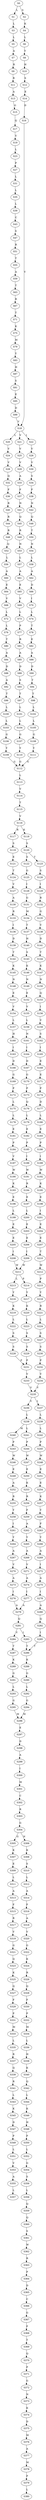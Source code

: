 strict digraph  {
	S0 -> S1 [ label = L ];
	S0 -> S2 [ label = S ];
	S1 -> S3 [ label = L ];
	S2 -> S4 [ label = K ];
	S3 -> S5 [ label = L ];
	S4 -> S6 [ label = L ];
	S5 -> S7 [ label = A ];
	S6 -> S8 [ label = Y ];
	S7 -> S9 [ label = R ];
	S8 -> S10 [ label = H ];
	S9 -> S11 [ label = R ];
	S10 -> S12 [ label = S ];
	S11 -> S13 [ label = A ];
	S12 -> S14 [ label = E ];
	S13 -> S15 [ label = G ];
	S14 -> S16 [ label = D ];
	S15 -> S17 [ label = Q ];
	S16 -> S18 [ label = V ];
	S17 -> S19 [ label = V ];
	S18 -> S20 [ label = L ];
	S18 -> S21 [ label = V ];
	S18 -> S22 [ label = I ];
	S19 -> S23 [ label = L ];
	S20 -> S24 [ label = V ];
	S21 -> S25 [ label = V ];
	S22 -> S26 [ label = V ];
	S23 -> S27 [ label = P ];
	S24 -> S28 [ label = V ];
	S25 -> S29 [ label = V ];
	S26 -> S30 [ label = V ];
	S27 -> S31 [ label = L ];
	S28 -> S32 [ label = Q ];
	S29 -> S33 [ label = A ];
	S30 -> S34 [ label = S ];
	S31 -> S35 [ label = L ];
	S32 -> S36 [ label = F ];
	S33 -> S37 [ label = F ];
	S34 -> S38 [ label = F ];
	S35 -> S39 [ label = L ];
	S36 -> S40 [ label = R ];
	S37 -> S41 [ label = N ];
	S38 -> S42 [ label = N ];
	S39 -> S43 [ label = C ];
	S40 -> S44 [ label = R ];
	S41 -> S45 [ label = Q ];
	S42 -> S46 [ label = Q ];
	S43 -> S47 [ label = S ];
	S44 -> S48 [ label = R ];
	S45 -> S49 [ label = R ];
	S46 -> S50 [ label = T ];
	S47 -> S51 [ label = R ];
	S48 -> S52 [ label = Q ];
	S49 -> S53 [ label = N ];
	S50 -> S54 [ label = N ];
	S51 -> S55 [ label = T ];
	S52 -> S56 [ label = L ];
	S53 -> S57 [ label = L ];
	S54 -> S58 [ label = L ];
	S55 -> S59 [ label = A ];
	S56 -> S60 [ label = A ];
	S57 -> S61 [ label = A ];
	S58 -> S62 [ label = A ];
	S59 -> S63 [ label = T ];
	S60 -> S64 [ label = E ];
	S61 -> S65 [ label = E ];
	S62 -> S66 [ label = D ];
	S63 -> S67 [ label = R ];
	S64 -> S68 [ label = V ];
	S65 -> S69 [ label = V ];
	S66 -> S70 [ label = I ];
	S67 -> S71 [ label = T ];
	S68 -> S72 [ label = L ];
	S69 -> S73 [ label = L ];
	S70 -> S74 [ label = L ];
	S71 -> S75 [ label = K ];
	S72 -> S76 [ label = L ];
	S73 -> S77 [ label = P ];
	S74 -> S78 [ label = T ];
	S75 -> S79 [ label = M ];
	S76 -> S80 [ label = T ];
	S77 -> S81 [ label = R ];
	S78 -> S82 [ label = E ];
	S79 -> S83 [ label = Y ];
	S80 -> S84 [ label = A ];
	S81 -> S85 [ label = A ];
	S82 -> S86 [ label = A ];
	S83 -> S87 [ label = H ];
	S84 -> S88 [ label = D ];
	S85 -> S89 [ label = D ];
	S86 -> S90 [ label = D ];
	S87 -> S91 [ label = S ];
	S88 -> S92 [ label = A ];
	S89 -> S93 [ label = S ];
	S90 -> S94 [ label = T ];
	S91 -> S95 [ label = E ];
	S92 -> S96 [ label = T ];
	S93 -> S97 [ label = T ];
	S94 -> S98 [ label = T ];
	S95 -> S99 [ label = D ];
	S96 -> S100 [ label = L ];
	S97 -> S101 [ label = L ];
	S98 -> S102 [ label = L ];
	S99 -> S18 [ label = V ];
	S100 -> S103 [ label = L ];
	S101 -> S104 [ label = L ];
	S102 -> S105 [ label = L ];
	S103 -> S106 [ label = G ];
	S104 -> S107 [ label = G ];
	S105 -> S108 [ label = G ];
	S106 -> S109 [ label = Y ];
	S107 -> S110 [ label = Y ];
	S108 -> S111 [ label = Y ];
	S109 -> S112 [ label = G ];
	S110 -> S112 [ label = G ];
	S111 -> S112 [ label = G ];
	S112 -> S113 [ label = L ];
	S113 -> S114 [ label = V ];
	S114 -> S115 [ label = T ];
	S115 -> S116 [ label = V ];
	S116 -> S117 [ label = R ];
	S116 -> S118 [ label = K ];
	S117 -> S119 [ label = S ];
	S118 -> S120 [ label = S ];
	S119 -> S121 [ label = E ];
	S120 -> S122 [ label = S ];
	S120 -> S123 [ label = T ];
	S121 -> S124 [ label = T ];
	S122 -> S125 [ label = G ];
	S123 -> S126 [ label = S ];
	S124 -> S127 [ label = V ];
	S125 -> S128 [ label = I ];
	S126 -> S129 [ label = I ];
	S127 -> S130 [ label = A ];
	S128 -> S131 [ label = G ];
	S129 -> S132 [ label = R ];
	S130 -> S133 [ label = R ];
	S131 -> S134 [ label = M ];
	S132 -> S135 [ label = G ];
	S133 -> S136 [ label = I ];
	S134 -> S137 [ label = T ];
	S135 -> S138 [ label = V ];
	S136 -> S139 [ label = D ];
	S137 -> S140 [ label = H ];
	S138 -> S141 [ label = D ];
	S139 -> S142 [ label = T ];
	S140 -> S143 [ label = S ];
	S141 -> S144 [ label = T ];
	S142 -> S145 [ label = K ];
	S143 -> S146 [ label = K ];
	S144 -> S147 [ label = K ];
	S145 -> S148 [ label = N ];
	S146 -> S149 [ label = N ];
	S147 -> S150 [ label = N ];
	S148 -> S151 [ label = E ];
	S149 -> S152 [ label = E ];
	S150 -> S153 [ label = Q ];
	S151 -> S154 [ label = V ];
	S152 -> S155 [ label = V ];
	S153 -> S156 [ label = I ];
	S154 -> S157 [ label = L ];
	S155 -> S158 [ label = L ];
	S156 -> S159 [ label = V ];
	S157 -> S160 [ label = H ];
	S158 -> S161 [ label = N ];
	S159 -> S162 [ label = S ];
	S160 -> S163 [ label = I ];
	S161 -> S164 [ label = I ];
	S162 -> S165 [ label = I ];
	S163 -> S166 [ label = D ];
	S164 -> S167 [ label = D ];
	S165 -> S168 [ label = E ];
	S166 -> S169 [ label = G ];
	S167 -> S170 [ label = G ];
	S168 -> S171 [ label = E ];
	S169 -> S172 [ label = P ];
	S170 -> S173 [ label = P ];
	S171 -> S174 [ label = P ];
	S172 -> S175 [ label = L ];
	S173 -> S176 [ label = Q ];
	S174 -> S177 [ label = D ];
	S175 -> S178 [ label = L ];
	S176 -> S179 [ label = L ];
	S177 -> S180 [ label = L ];
	S178 -> S181 [ label = E ];
	S179 -> S182 [ label = E ];
	S180 -> S183 [ label = E ];
	S181 -> S184 [ label = P ];
	S182 -> S185 [ label = P ];
	S183 -> S186 [ label = P ];
	S184 -> S187 [ label = V ];
	S185 -> S188 [ label = I ];
	S186 -> S189 [ label = I ];
	S187 -> S190 [ label = W ];
	S188 -> S191 [ label = W ];
	S189 -> S192 [ label = W ];
	S190 -> S193 [ label = K ];
	S191 -> S194 [ label = R ];
	S192 -> S195 [ label = K ];
	S193 -> S196 [ label = E ];
	S194 -> S197 [ label = E ];
	S195 -> S198 [ label = E ];
	S196 -> S199 [ label = L ];
	S197 -> S200 [ label = L ];
	S198 -> S201 [ label = I ];
	S199 -> S202 [ label = E ];
	S200 -> S203 [ label = E ];
	S201 -> S204 [ label = E ];
	S202 -> S205 [ label = E ];
	S203 -> S206 [ label = E ];
	S204 -> S207 [ label = E ];
	S205 -> S208 [ label = I ];
	S206 -> S209 [ label = I ];
	S207 -> S210 [ label = T ];
	S208 -> S211 [ label = W ];
	S209 -> S211 [ label = W ];
	S210 -> S212 [ label = W ];
	S211 -> S213 [ label = L ];
	S211 -> S214 [ label = P ];
	S212 -> S215 [ label = P ];
	S213 -> S216 [ label = Y ];
	S214 -> S217 [ label = Y ];
	S215 -> S218 [ label = Y ];
	S216 -> S219 [ label = K ];
	S217 -> S220 [ label = K ];
	S218 -> S221 [ label = R ];
	S219 -> S222 [ label = L ];
	S220 -> S223 [ label = L ];
	S221 -> S224 [ label = L ];
	S222 -> S225 [ label = S ];
	S223 -> S226 [ label = S ];
	S224 -> S227 [ label = S ];
	S225 -> S228 [ label = S ];
	S226 -> S229 [ label = S ];
	S227 -> S230 [ label = S ];
	S228 -> S231 [ label = P ];
	S229 -> S231 [ label = P ];
	S230 -> S232 [ label = P ];
	S231 -> S233 [ label = V ];
	S232 -> S234 [ label = V ];
	S233 -> S235 [ label = V ];
	S234 -> S235 [ label = V ];
	S235 -> S236 [ label = V ];
	S235 -> S237 [ label = I ];
	S236 -> S238 [ label = L ];
	S237 -> S239 [ label = L ];
	S238 -> S240 [ label = M ];
	S238 -> S241 [ label = L ];
	S239 -> S242 [ label = L ];
	S240 -> S243 [ label = P ];
	S241 -> S244 [ label = P ];
	S242 -> S245 [ label = P ];
	S243 -> S246 [ label = W ];
	S244 -> S247 [ label = W ];
	S245 -> S248 [ label = W ];
	S246 -> S249 [ label = E ];
	S247 -> S250 [ label = E ];
	S248 -> S251 [ label = E ];
	S249 -> S252 [ label = A ];
	S250 -> S253 [ label = K ];
	S251 -> S254 [ label = E ];
	S252 -> S255 [ label = R ];
	S253 -> S256 [ label = R ];
	S254 -> S257 [ label = K ];
	S255 -> S258 [ label = Y ];
	S256 -> S259 [ label = F ];
	S257 -> S260 [ label = Y ];
	S258 -> S261 [ label = I ];
	S259 -> S262 [ label = A ];
	S260 -> S263 [ label = F ];
	S261 -> S264 [ label = Y ];
	S262 -> S265 [ label = Y ];
	S263 -> S266 [ label = Y ];
	S264 -> S267 [ label = A ];
	S265 -> S268 [ label = A ];
	S266 -> S269 [ label = A ];
	S267 -> S270 [ label = V ];
	S268 -> S271 [ label = V ];
	S269 -> S272 [ label = I ];
	S270 -> S273 [ label = A ];
	S271 -> S274 [ label = A ];
	S272 -> S275 [ label = A ];
	S273 -> S276 [ label = I ];
	S274 -> S277 [ label = I ];
	S275 -> S278 [ label = I ];
	S276 -> S279 [ label = A ];
	S277 -> S279 [ label = A ];
	S278 -> S280 [ label = A ];
	S279 -> S281 [ label = Q ];
	S280 -> S282 [ label = Q ];
	S281 -> S283 [ label = I ];
	S281 -> S284 [ label = V ];
	S282 -> S285 [ label = I ];
	S283 -> S286 [ label = T ];
	S284 -> S287 [ label = T ];
	S285 -> S286 [ label = T ];
	S286 -> S288 [ label = K ];
	S287 -> S289 [ label = K ];
	S288 -> S290 [ label = G ];
	S289 -> S291 [ label = G ];
	S290 -> S292 [ label = L ];
	S291 -> S293 [ label = L ];
	S292 -> S294 [ label = G ];
	S293 -> S295 [ label = G ];
	S294 -> S296 [ label = M ];
	S295 -> S296 [ label = M ];
	S296 -> S297 [ label = E ];
	S297 -> S298 [ label = D ];
	S298 -> S299 [ label = A ];
	S299 -> S300 [ label = I ];
	S300 -> S301 [ label = M ];
	S301 -> S302 [ label = C ];
	S302 -> S303 [ label = R ];
	S303 -> S304 [ label = G ];
	S304 -> S305 [ label = G ];
	S304 -> S306 [ label = N ];
	S305 -> S307 [ label = K ];
	S306 -> S308 [ label = K ];
	S307 -> S309 [ label = E ];
	S308 -> S310 [ label = S ];
	S309 -> S311 [ label = L ];
	S310 -> S312 [ label = L ];
	S311 -> S313 [ label = A ];
	S312 -> S314 [ label = A ];
	S313 -> S315 [ label = F ];
	S314 -> S316 [ label = F ];
	S315 -> S317 [ label = R ];
	S316 -> S318 [ label = A ];
	S317 -> S319 [ label = V ];
	S318 -> S320 [ label = V ];
	S319 -> S321 [ label = G ];
	S320 -> S322 [ label = G ];
	S321 -> S323 [ label = Q ];
	S322 -> S324 [ label = K ];
	S323 -> S325 [ label = K ];
	S324 -> S326 [ label = R ];
	S325 -> S327 [ label = Q ];
	S326 -> S328 [ label = Q ];
	S327 -> S329 [ label = F ];
	S328 -> S330 [ label = F ];
	S329 -> S331 [ label = P ];
	S330 -> S332 [ label = P ];
	S331 -> S333 [ label = M ];
	S332 -> S334 [ label = M ];
	S333 -> S335 [ label = L ];
	S334 -> S336 [ label = L ];
	S335 -> S337 [ label = R ];
	S336 -> S338 [ label = H ];
	S337 -> S339 [ label = Q ];
	S338 -> S340 [ label = K ];
	S339 -> S341 [ label = R ];
	S340 -> S342 [ label = Q ];
	S341 -> S343 [ label = L ];
	S342 -> S344 [ label = L ];
	S343 -> S345 [ label = K ];
	S344 -> S346 [ label = K ];
	S345 -> S347 [ label = D ];
	S346 -> S348 [ label = H ];
	S347 -> S349 [ label = P ];
	S348 -> S350 [ label = P ];
	S349 -> S351 [ label = L ];
	S350 -> S352 [ label = L ];
	S351 -> S353 [ label = V ];
	S352 -> S354 [ label = G ];
	S353 -> S355 [ label = A ];
	S354 -> S356 [ label = S ];
	S355 -> S357 [ label = L ];
	S356 -> S358 [ label = L ];
	S358 -> S359 [ label = Q ];
	S359 -> S360 [ label = Q ];
	S360 -> S361 [ label = S ];
	S361 -> S362 [ label = W ];
	S362 -> S363 [ label = R ];
	S363 -> S364 [ label = P ];
	S364 -> S365 [ label = D ];
	S365 -> S366 [ label = C ];
	S366 -> S367 [ label = G ];
	S367 -> S368 [ label = F ];
	S368 -> S369 [ label = T ];
	S369 -> S370 [ label = Q ];
	S370 -> S371 [ label = P ];
	S371 -> S372 [ label = G ];
	S372 -> S373 [ label = N ];
	S373 -> S374 [ label = K ];
	S374 -> S375 [ label = D ];
	S375 -> S376 [ label = M ];
	S376 -> S377 [ label = A ];
	S377 -> S378 [ label = M ];
	S378 -> S379 [ label = P ];
	S379 -> S380 [ label = L ];
}
